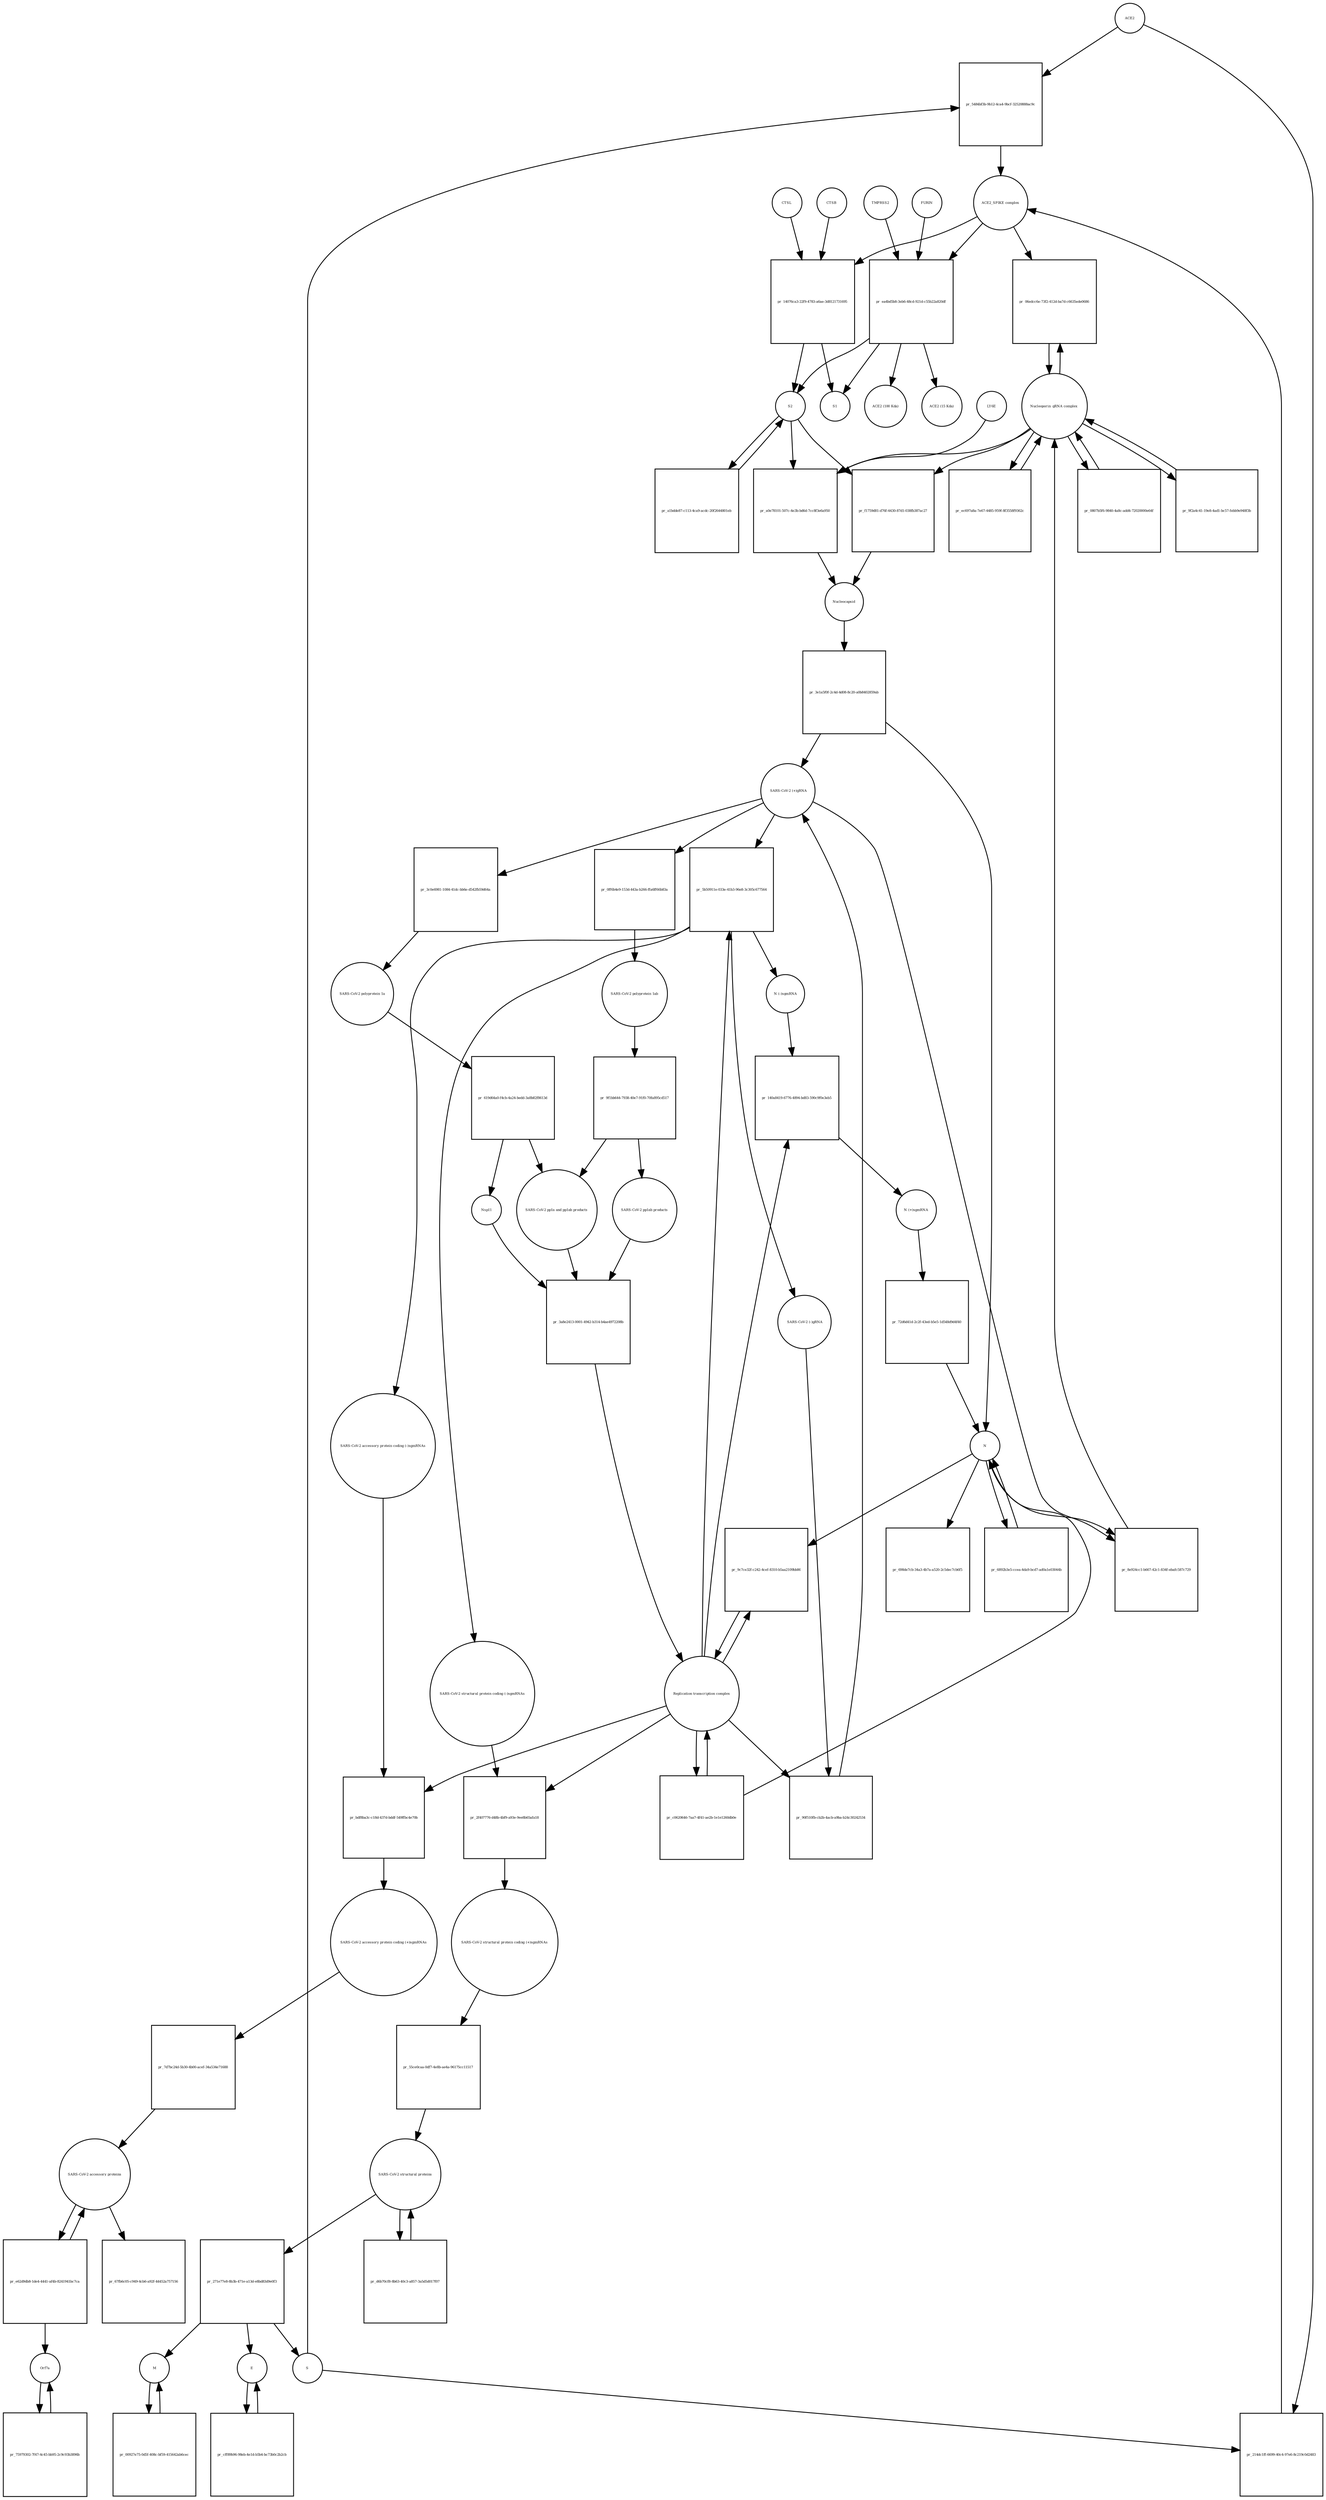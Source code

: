 strict digraph  {
ACE2 [annotation="", bipartite=0, cls=macromolecule, fontsize=4, label=ACE2, shape=circle];
"pr_5484bf3b-9b12-4ca4-9bcf-32520888ac9c" [annotation="", bipartite=1, cls=process, fontsize=4, label="pr_5484bf3b-9b12-4ca4-9bcf-32520888ac9c", shape=square];
"ACE2_SPIKE complex" [annotation="", bipartite=0, cls=complex, fontsize=4, label="ACE2_SPIKE complex", shape=circle];
S [annotation="", bipartite=0, cls="macromolecule multimer", fontsize=4, label=S, shape=circle];
"Nucleoporin_gRNA complex " [annotation="", bipartite=0, cls=complex, fontsize=4, label="Nucleoporin_gRNA complex ", shape=circle];
"pr_06edcc6e-73f2-412d-ba7d-c6635ede0686" [annotation="", bipartite=1, cls=process, fontsize=4, label="pr_06edcc6e-73f2-412d-ba7d-c6635ede0686", shape=square];
"pr_14076ca3-22f9-4783-a6ae-3d8121731695" [annotation="", bipartite=1, cls=process, fontsize=4, label="pr_14076ca3-22f9-4783-a6ae-3d8121731695", shape=square];
S2 [annotation="", bipartite=0, cls=macromolecule, fontsize=4, label=S2, shape=circle];
CTSB [annotation="", bipartite=0, cls=macromolecule, fontsize=4, label=CTSB, shape=circle];
CTSL [annotation="", bipartite=0, cls=macromolecule, fontsize=4, label=CTSL, shape=circle];
S1 [annotation="", bipartite=0, cls=macromolecule, fontsize=4, label=S1, shape=circle];
"pr_214dc1ff-6699-40c4-97e6-8c219c0d2483" [annotation="", bipartite=1, cls=process, fontsize=4, label="pr_214dc1ff-6699-40c4-97e6-8c219c0d2483", shape=square];
"pr_a0e78101-507c-4e3b-bd6d-7cc8f3e6a950" [annotation="", bipartite=1, cls=process, fontsize=4, label="pr_a0e78101-507c-4e3b-bd6d-7cc8f3e6a950", shape=square];
Nucleocapsid [annotation="", bipartite=0, cls=complex, fontsize=4, label=Nucleocapsid, shape=circle];
LY6E [annotation="", bipartite=0, cls=macromolecule, fontsize=4, label=LY6E, shape=circle];
"pr_f1759d81-d76f-4430-87d1-038fb387ac27" [annotation="", bipartite=1, cls=process, fontsize=4, label="pr_f1759d81-d76f-4430-87d1-038fb387ac27", shape=square];
"pr_3e1a5f0f-2c4d-4d08-8c20-a0b8402859ab" [annotation="", bipartite=1, cls=process, fontsize=4, label="pr_3e1a5f0f-2c4d-4d08-8c20-a0b8402859ab", shape=square];
" SARS-CoV-2 (+)gRNA" [annotation="", bipartite=0, cls="nucleic acid feature", fontsize=4, label=" SARS-CoV-2 (+)gRNA", shape=circle];
N [annotation="", bipartite=0, cls="macromolecule multimer", fontsize=4, label=N, shape=circle];
"SARS-CoV-2 polyprotein 1ab" [annotation="", bipartite=0, cls=macromolecule, fontsize=4, label="SARS-CoV-2 polyprotein 1ab", shape=circle];
"pr_9f1bb644-7938-40e7-91f0-70fa895cd517" [annotation="", bipartite=1, cls=process, fontsize=4, label="pr_9f1bb644-7938-40e7-91f0-70fa895cd517", shape=square];
"SARS-CoV-2 pp1ab products" [annotation="", bipartite=0, cls=complex, fontsize=4, label="SARS-CoV-2 pp1ab products", shape=circle];
"SARS-CoV-2 pp1a and pp1ab products" [annotation="", bipartite=0, cls=complex, fontsize=4, label="SARS-CoV-2 pp1a and pp1ab products", shape=circle];
"SARS-CoV-2 polyprotein 1a" [annotation="", bipartite=0, cls=macromolecule, fontsize=4, label="SARS-CoV-2 polyprotein 1a", shape=circle];
"pr_619d64a0-f4cb-4a24-bedd-3a8b82f8613d" [annotation="", bipartite=1, cls=process, fontsize=4, label="pr_619d64a0-f4cb-4a24-bedd-3a8b82f8613d", shape=square];
Nsp11 [annotation="", bipartite=0, cls=macromolecule, fontsize=4, label=Nsp11, shape=circle];
"pr_0807b5f6-9840-4a8c-add4-72020000e64f" [annotation="", bipartite=1, cls=process, fontsize=4, label="pr_0807b5f6-9840-4a8c-add4-72020000e64f", shape=square];
"pr_9f2a4c41-19e8-4ad1-bc57-febb9e948f3b" [annotation="", bipartite=1, cls=process, fontsize=4, label="pr_9f2a4c41-19e8-4ad1-bc57-febb9e948f3b", shape=square];
"SARS-CoV-2 structural proteins" [annotation="", bipartite=0, cls=complex, fontsize=4, label="SARS-CoV-2 structural proteins", shape=circle];
"pr_271e77e8-8b3b-471e-a13d-e8bd83d9e0f3" [annotation="", bipartite=1, cls=process, fontsize=4, label="pr_271e77e8-8b3b-471e-a13d-e8bd83d9e0f3", shape=square];
M [annotation="", bipartite=0, cls=macromolecule, fontsize=4, label=M, shape=circle];
E [annotation="", bipartite=0, cls=macromolecule, fontsize=4, label=E, shape=circle];
"Replication transcription complex" [annotation="", bipartite=0, cls=complex, fontsize=4, label="Replication transcription complex", shape=circle];
"pr_9c7ce32f-c242-4cef-8310-b5aa2109bb86" [annotation="", bipartite=1, cls=process, fontsize=4, label="pr_9c7ce32f-c242-4cef-8310-b5aa2109bb86", shape=square];
"pr_698de7cb-34a3-4b7a-a520-2c5dec7cb6f5" [annotation="", bipartite=1, cls=process, fontsize=4, label="pr_698de7cb-34a3-4b7a-a520-2c5dec7cb6f5", shape=square];
"SARS-CoV-2 accessory proteins" [annotation="", bipartite=0, cls=complex, fontsize=4, label="SARS-CoV-2 accessory proteins", shape=circle];
"pr_67fb6c05-c949-4cb6-a92f-44452a757156" [annotation="", bipartite=1, cls=process, fontsize=4, label="pr_67fb6c05-c949-4cb6-a92f-44452a757156", shape=square];
"pr_d6b70cf8-8b63-40c3-a857-3a5d5d017f07" [annotation="", bipartite=1, cls=process, fontsize=4, label="pr_d6b70cf8-8b63-40c3-a857-3a5d5d017f07", shape=square];
"pr_c0620646-7aa7-4f41-ae2b-1e1e1260db0e" [annotation="", bipartite=1, cls=process, fontsize=4, label="pr_c0620646-7aa7-4f41-ae2b-1e1e1260db0e", shape=square];
"pr_6892b3e5-ccea-4da9-bcd7-ad0a1e03044b" [annotation="", bipartite=1, cls=process, fontsize=4, label="pr_6892b3e5-ccea-4da9-bcd7-ad0a1e03044b", shape=square];
"pr_3a8e2413-0001-4942-b314-b4ae4972208b" [annotation="", bipartite=1, cls=process, fontsize=4, label="pr_3a8e2413-0001-4942-b314-b4ae4972208b", shape=square];
"SARS-CoV-2 accessory protein coding (-)sgmRNAs" [annotation="", bipartite=0, cls=complex, fontsize=4, label="SARS-CoV-2 accessory protein coding (-)sgmRNAs", shape=circle];
"pr_bdf8ba3c-c18d-437d-bddf-549ffbc4e70b" [annotation="", bipartite=1, cls=process, fontsize=4, label="pr_bdf8ba3c-c18d-437d-bddf-549ffbc4e70b", shape=square];
"SARS-CoV-2 accessory protein coding (+)sgmRNAs" [annotation="", bipartite=0, cls=complex, fontsize=4, label="SARS-CoV-2 accessory protein coding (+)sgmRNAs", shape=circle];
"SARS-CoV-2 structural protein coding (-)sgmRNAs" [annotation="", bipartite=0, cls=complex, fontsize=4, label="SARS-CoV-2 structural protein coding (-)sgmRNAs", shape=circle];
"pr_2f407776-d48b-4bf9-a93e-9ee8b65afa18" [annotation="", bipartite=1, cls=process, fontsize=4, label="pr_2f407776-d48b-4bf9-a93e-9ee8b65afa18", shape=square];
"SARS-CoV-2 structural protein coding (+)sgmRNAs" [annotation="", bipartite=0, cls=complex, fontsize=4, label="SARS-CoV-2 structural protein coding (+)sgmRNAs", shape=circle];
"N (-)sgmRNA" [annotation="", bipartite=0, cls="nucleic acid feature", fontsize=4, label="N (-)sgmRNA", shape=circle];
"pr_140a8419-6776-4894-bd83-590c9f0e3eb5" [annotation="", bipartite=1, cls=process, fontsize=4, label="pr_140a8419-6776-4894-bd83-590c9f0e3eb5", shape=square];
"N (+)sgmRNA" [annotation="", bipartite=0, cls="nucleic acid feature", fontsize=4, label="N (+)sgmRNA", shape=circle];
"pr_72d6d41d-2c2f-43ed-b5e5-1d548d9d4f40" [annotation="", bipartite=1, cls=process, fontsize=4, label="pr_72d6d41d-2c2f-43ed-b5e5-1d548d9d4f40", shape=square];
"pr_5b50911e-033e-41b3-96e8-3c305c677564" [annotation="", bipartite=1, cls=process, fontsize=4, label="pr_5b50911e-033e-41b3-96e8-3c305c677564", shape=square];
" SARS-CoV-2 (-)gRNA" [annotation="", bipartite=0, cls="nucleic acid feature", fontsize=4, label=" SARS-CoV-2 (-)gRNA", shape=circle];
"pr_3c0e6981-1084-41dc-bb6e-d542fb59d64a" [annotation="", bipartite=1, cls=process, fontsize=4, label="pr_3c0e6981-1084-41dc-bb6e-d542fb59d64a", shape=square];
"pr_0ff6b4e9-153d-443a-b266-ffa6ff66b83a" [annotation="", bipartite=1, cls=process, fontsize=4, label="pr_0ff6b4e9-153d-443a-b266-ffa6ff66b83a", shape=square];
"pr_7d7bc24d-5b30-4b00-acef-34a534e71688" [annotation="", bipartite=1, cls=process, fontsize=4, label="pr_7d7bc24d-5b30-4b00-acef-34a534e71688", shape=square];
"pr_55ce0caa-0df7-4e8b-ae4a-96175cc11517" [annotation="", bipartite=1, cls=process, fontsize=4, label="pr_55ce0caa-0df7-4e8b-ae4a-96175cc11517", shape=square];
"pr_90f510fb-cb2b-4acb-a9ba-b24c30242534" [annotation="", bipartite=1, cls=process, fontsize=4, label="pr_90f510fb-cb2b-4acb-a9ba-b24c30242534", shape=square];
"pr_8e924cc1-b667-42c1-834f-ebafc587c729" [annotation="", bipartite=1, cls=process, fontsize=4, label="pr_8e924cc1-b667-42c1-834f-ebafc587c729", shape=square];
"pr_ec697a8a-7e67-4485-959f-8f3558f9362c" [annotation="", bipartite=1, cls=process, fontsize=4, label="pr_ec697a8a-7e67-4485-959f-8f3558f9362c", shape=square];
"pr_e62d9db8-1de4-4441-af4b-8241941bc7ca" [annotation="", bipartite=1, cls=process, fontsize=4, label="pr_e62d9db8-1de4-4441-af4b-8241941bc7ca", shape=square];
Orf7a [annotation="", bipartite=0, cls=macromolecule, fontsize=4, label=Orf7a, shape=circle];
"pr_ea4bd5b8-3eb6-48cd-921d-c55b22a820df" [annotation="", bipartite=1, cls=process, fontsize=4, label="pr_ea4bd5b8-3eb6-48cd-921d-c55b22a820df", shape=square];
FURIN [annotation="", bipartite=0, cls=macromolecule, fontsize=4, label=FURIN, shape=circle];
TMPRSS2 [annotation="", bipartite=0, cls=macromolecule, fontsize=4, label=TMPRSS2, shape=circle];
"ACE2 (100 Kda)" [annotation="", bipartite=0, cls=macromolecule, fontsize=4, label="ACE2 (100 Kda)", shape=circle];
"ACE2 (15 Kda)" [annotation="", bipartite=0, cls=macromolecule, fontsize=4, label="ACE2 (15 Kda)", shape=circle];
"pr_a1bdde87-c113-4ca9-acdc-20f2644801eb" [annotation="", bipartite=1, cls=process, fontsize=4, label="pr_a1bdde87-c113-4ca9-acdc-20f2644801eb", shape=square];
"pr_cff89b96-98eb-4e1d-b5b4-bc73b0c2b2cb" [annotation="", bipartite=1, cls=process, fontsize=4, label="pr_cff89b96-98eb-4e1d-b5b4-bc73b0c2b2cb", shape=square];
"pr_00927e75-0d5f-408c-bf59-415642ab6cec" [annotation="", bipartite=1, cls=process, fontsize=4, label="pr_00927e75-0d5f-408c-bf59-415642ab6cec", shape=square];
"pr_75979302-7f47-4c45-bb95-2c9c93b3896b" [annotation="", bipartite=1, cls=process, fontsize=4, label="pr_75979302-7f47-4c45-bb95-2c9c93b3896b", shape=square];
ACE2 -> "pr_5484bf3b-9b12-4ca4-9bcf-32520888ac9c"  [annotation="", interaction_type=consumption];
ACE2 -> "pr_214dc1ff-6699-40c4-97e6-8c219c0d2483"  [annotation="", interaction_type=consumption];
"pr_5484bf3b-9b12-4ca4-9bcf-32520888ac9c" -> "ACE2_SPIKE complex"  [annotation="", interaction_type=production];
"ACE2_SPIKE complex" -> "pr_06edcc6e-73f2-412d-ba7d-c6635ede0686"  [annotation="urn_miriam_pubmed_32142651|urn_miriam_pubmed_32094589", interaction_type=stimulation];
"ACE2_SPIKE complex" -> "pr_14076ca3-22f9-4783-a6ae-3d8121731695"  [annotation="", interaction_type=consumption];
"ACE2_SPIKE complex" -> "pr_ea4bd5b8-3eb6-48cd-921d-c55b22a820df"  [annotation="", interaction_type=consumption];
S -> "pr_5484bf3b-9b12-4ca4-9bcf-32520888ac9c"  [annotation="", interaction_type=consumption];
S -> "pr_214dc1ff-6699-40c4-97e6-8c219c0d2483"  [annotation="", interaction_type=consumption];
"Nucleoporin_gRNA complex " -> "pr_06edcc6e-73f2-412d-ba7d-c6635ede0686"  [annotation="", interaction_type=consumption];
"Nucleoporin_gRNA complex " -> "pr_a0e78101-507c-4e3b-bd6d-7cc8f3e6a950"  [annotation="", interaction_type=consumption];
"Nucleoporin_gRNA complex " -> "pr_f1759d81-d76f-4430-87d1-038fb387ac27"  [annotation="", interaction_type=consumption];
"Nucleoporin_gRNA complex " -> "pr_0807b5f6-9840-4a8c-add4-72020000e64f"  [annotation="", interaction_type=consumption];
"Nucleoporin_gRNA complex " -> "pr_9f2a4c41-19e8-4ad1-bc57-febb9e948f3b"  [annotation="", interaction_type=consumption];
"Nucleoporin_gRNA complex " -> "pr_ec697a8a-7e67-4485-959f-8f3558f9362c"  [annotation="", interaction_type=consumption];
"pr_06edcc6e-73f2-412d-ba7d-c6635ede0686" -> "Nucleoporin_gRNA complex "  [annotation="", interaction_type=production];
"pr_14076ca3-22f9-4783-a6ae-3d8121731695" -> S2  [annotation="", interaction_type=production];
"pr_14076ca3-22f9-4783-a6ae-3d8121731695" -> S1  [annotation="", interaction_type=production];
S2 -> "pr_a0e78101-507c-4e3b-bd6d-7cc8f3e6a950"  [annotation="urn_miriam_doi_10.1101%2F2020.03.05.979260|urn_miriam_doi_10.1101%2F2020.04.02.021469", interaction_type=stimulation];
S2 -> "pr_f1759d81-d76f-4430-87d1-038fb387ac27"  [annotation="", interaction_type=stimulation];
S2 -> "pr_a1bdde87-c113-4ca9-acdc-20f2644801eb"  [annotation="", interaction_type=consumption];
CTSB -> "pr_14076ca3-22f9-4783-a6ae-3d8121731695"  [annotation=urn_miriam_pubmed_32142651, interaction_type=catalysis];
CTSL -> "pr_14076ca3-22f9-4783-a6ae-3d8121731695"  [annotation=urn_miriam_pubmed_32142651, interaction_type=catalysis];
"pr_214dc1ff-6699-40c4-97e6-8c219c0d2483" -> "ACE2_SPIKE complex"  [annotation="", interaction_type=production];
"pr_a0e78101-507c-4e3b-bd6d-7cc8f3e6a950" -> Nucleocapsid  [annotation="", interaction_type=production];
Nucleocapsid -> "pr_3e1a5f0f-2c4d-4d08-8c20-a0b8402859ab"  [annotation="", interaction_type=consumption];
LY6E -> "pr_a0e78101-507c-4e3b-bd6d-7cc8f3e6a950"  [annotation="urn_miriam_doi_10.1101%2F2020.03.05.979260|urn_miriam_doi_10.1101%2F2020.04.02.021469", interaction_type=inhibition];
"pr_f1759d81-d76f-4430-87d1-038fb387ac27" -> Nucleocapsid  [annotation="", interaction_type=production];
"pr_3e1a5f0f-2c4d-4d08-8c20-a0b8402859ab" -> " SARS-CoV-2 (+)gRNA"  [annotation="", interaction_type=production];
"pr_3e1a5f0f-2c4d-4d08-8c20-a0b8402859ab" -> N  [annotation="", interaction_type=production];
" SARS-CoV-2 (+)gRNA" -> "pr_5b50911e-033e-41b3-96e8-3c305c677564"  [annotation="", interaction_type=consumption];
" SARS-CoV-2 (+)gRNA" -> "pr_3c0e6981-1084-41dc-bb6e-d542fb59d64a"  [annotation="", interaction_type=consumption];
" SARS-CoV-2 (+)gRNA" -> "pr_0ff6b4e9-153d-443a-b266-ffa6ff66b83a"  [annotation="", interaction_type=consumption];
" SARS-CoV-2 (+)gRNA" -> "pr_8e924cc1-b667-42c1-834f-ebafc587c729"  [annotation="", interaction_type=consumption];
N -> "pr_9c7ce32f-c242-4cef-8310-b5aa2109bb86"  [annotation="", interaction_type=consumption];
N -> "pr_698de7cb-34a3-4b7a-a520-2c5dec7cb6f5"  [annotation="", interaction_type=consumption];
N -> "pr_6892b3e5-ccea-4da9-bcd7-ad0a1e03044b"  [annotation="", interaction_type=consumption];
N -> "pr_8e924cc1-b667-42c1-834f-ebafc587c729"  [annotation="", interaction_type=consumption];
"SARS-CoV-2 polyprotein 1ab" -> "pr_9f1bb644-7938-40e7-91f0-70fa895cd517"  [annotation=urn_miriam_pubmed_31226023, interaction_type=catalysis];
"pr_9f1bb644-7938-40e7-91f0-70fa895cd517" -> "SARS-CoV-2 pp1ab products"  [annotation="", interaction_type=production];
"pr_9f1bb644-7938-40e7-91f0-70fa895cd517" -> "SARS-CoV-2 pp1a and pp1ab products"  [annotation="", interaction_type=production];
"SARS-CoV-2 pp1ab products" -> "pr_3a8e2413-0001-4942-b314-b4ae4972208b"  [annotation="", interaction_type=consumption];
"SARS-CoV-2 pp1a and pp1ab products" -> "pr_3a8e2413-0001-4942-b314-b4ae4972208b"  [annotation="", interaction_type=consumption];
"SARS-CoV-2 polyprotein 1a" -> "pr_619d64a0-f4cb-4a24-bedd-3a8b82f8613d"  [annotation=urn_miriam_pubmed_31226023, interaction_type=catalysis];
"pr_619d64a0-f4cb-4a24-bedd-3a8b82f8613d" -> Nsp11  [annotation="", interaction_type=production];
"pr_619d64a0-f4cb-4a24-bedd-3a8b82f8613d" -> "SARS-CoV-2 pp1a and pp1ab products"  [annotation="", interaction_type=production];
Nsp11 -> "pr_3a8e2413-0001-4942-b314-b4ae4972208b"  [annotation="", interaction_type=consumption];
"pr_0807b5f6-9840-4a8c-add4-72020000e64f" -> "Nucleoporin_gRNA complex "  [annotation="", interaction_type=production];
"pr_9f2a4c41-19e8-4ad1-bc57-febb9e948f3b" -> "Nucleoporin_gRNA complex "  [annotation="", interaction_type=production];
"SARS-CoV-2 structural proteins" -> "pr_271e77e8-8b3b-471e-a13d-e8bd83d9e0f3"  [annotation="", interaction_type=consumption];
"SARS-CoV-2 structural proteins" -> "pr_d6b70cf8-8b63-40c3-a857-3a5d5d017f07"  [annotation="", interaction_type=consumption];
"pr_271e77e8-8b3b-471e-a13d-e8bd83d9e0f3" -> M  [annotation="", interaction_type=production];
"pr_271e77e8-8b3b-471e-a13d-e8bd83d9e0f3" -> E  [annotation="", interaction_type=production];
"pr_271e77e8-8b3b-471e-a13d-e8bd83d9e0f3" -> S  [annotation="", interaction_type=production];
M -> "pr_00927e75-0d5f-408c-bf59-415642ab6cec"  [annotation="", interaction_type=consumption];
E -> "pr_cff89b96-98eb-4e1d-b5b4-bc73b0c2b2cb"  [annotation="", interaction_type=consumption];
"Replication transcription complex" -> "pr_9c7ce32f-c242-4cef-8310-b5aa2109bb86"  [annotation="", interaction_type=consumption];
"Replication transcription complex" -> "pr_c0620646-7aa7-4f41-ae2b-1e1e1260db0e"  [annotation="", interaction_type=consumption];
"Replication transcription complex" -> "pr_bdf8ba3c-c18d-437d-bddf-549ffbc4e70b"  [annotation="", interaction_type="necessary stimulation"];
"Replication transcription complex" -> "pr_2f407776-d48b-4bf9-a93e-9ee8b65afa18"  [annotation="", interaction_type="necessary stimulation"];
"Replication transcription complex" -> "pr_140a8419-6776-4894-bd83-590c9f0e3eb5"  [annotation="", interaction_type="necessary stimulation"];
"Replication transcription complex" -> "pr_5b50911e-033e-41b3-96e8-3c305c677564"  [annotation="", interaction_type="necessary stimulation"];
"Replication transcription complex" -> "pr_90f510fb-cb2b-4acb-a9ba-b24c30242534"  [annotation="", interaction_type="necessary stimulation"];
"pr_9c7ce32f-c242-4cef-8310-b5aa2109bb86" -> "Replication transcription complex"  [annotation="", interaction_type=production];
"SARS-CoV-2 accessory proteins" -> "pr_67fb6c05-c949-4cb6-a92f-44452a757156"  [annotation="", interaction_type=consumption];
"SARS-CoV-2 accessory proteins" -> "pr_e62d9db8-1de4-4441-af4b-8241941bc7ca"  [annotation="", interaction_type=consumption];
"pr_d6b70cf8-8b63-40c3-a857-3a5d5d017f07" -> "SARS-CoV-2 structural proteins"  [annotation="", interaction_type=production];
"pr_c0620646-7aa7-4f41-ae2b-1e1e1260db0e" -> "Replication transcription complex"  [annotation="", interaction_type=production];
"pr_c0620646-7aa7-4f41-ae2b-1e1e1260db0e" -> N  [annotation="", interaction_type=production];
"pr_6892b3e5-ccea-4da9-bcd7-ad0a1e03044b" -> N  [annotation="", interaction_type=production];
"pr_3a8e2413-0001-4942-b314-b4ae4972208b" -> "Replication transcription complex"  [annotation="", interaction_type=production];
"SARS-CoV-2 accessory protein coding (-)sgmRNAs" -> "pr_bdf8ba3c-c18d-437d-bddf-549ffbc4e70b"  [annotation="", interaction_type=consumption];
"pr_bdf8ba3c-c18d-437d-bddf-549ffbc4e70b" -> "SARS-CoV-2 accessory protein coding (+)sgmRNAs"  [annotation="", interaction_type=production];
"SARS-CoV-2 accessory protein coding (+)sgmRNAs" -> "pr_7d7bc24d-5b30-4b00-acef-34a534e71688"  [annotation="", interaction_type=consumption];
"SARS-CoV-2 structural protein coding (-)sgmRNAs" -> "pr_2f407776-d48b-4bf9-a93e-9ee8b65afa18"  [annotation="", interaction_type=consumption];
"pr_2f407776-d48b-4bf9-a93e-9ee8b65afa18" -> "SARS-CoV-2 structural protein coding (+)sgmRNAs"  [annotation="", interaction_type=production];
"SARS-CoV-2 structural protein coding (+)sgmRNAs" -> "pr_55ce0caa-0df7-4e8b-ae4a-96175cc11517"  [annotation="", interaction_type=consumption];
"N (-)sgmRNA" -> "pr_140a8419-6776-4894-bd83-590c9f0e3eb5"  [annotation="", interaction_type=consumption];
"pr_140a8419-6776-4894-bd83-590c9f0e3eb5" -> "N (+)sgmRNA"  [annotation="", interaction_type=production];
"N (+)sgmRNA" -> "pr_72d6d41d-2c2f-43ed-b5e5-1d548d9d4f40"  [annotation="", interaction_type=consumption];
"pr_72d6d41d-2c2f-43ed-b5e5-1d548d9d4f40" -> N  [annotation="", interaction_type=production];
"pr_5b50911e-033e-41b3-96e8-3c305c677564" -> " SARS-CoV-2 (-)gRNA"  [annotation="", interaction_type=production];
"pr_5b50911e-033e-41b3-96e8-3c305c677564" -> "SARS-CoV-2 accessory protein coding (-)sgmRNAs"  [annotation="", interaction_type=production];
"pr_5b50911e-033e-41b3-96e8-3c305c677564" -> "SARS-CoV-2 structural protein coding (-)sgmRNAs"  [annotation="", interaction_type=production];
"pr_5b50911e-033e-41b3-96e8-3c305c677564" -> "N (-)sgmRNA"  [annotation="", interaction_type=production];
" SARS-CoV-2 (-)gRNA" -> "pr_90f510fb-cb2b-4acb-a9ba-b24c30242534"  [annotation="", interaction_type=consumption];
"pr_3c0e6981-1084-41dc-bb6e-d542fb59d64a" -> "SARS-CoV-2 polyprotein 1a"  [annotation="", interaction_type=production];
"pr_0ff6b4e9-153d-443a-b266-ffa6ff66b83a" -> "SARS-CoV-2 polyprotein 1ab"  [annotation="", interaction_type=production];
"pr_7d7bc24d-5b30-4b00-acef-34a534e71688" -> "SARS-CoV-2 accessory proteins"  [annotation="", interaction_type=production];
"pr_55ce0caa-0df7-4e8b-ae4a-96175cc11517" -> "SARS-CoV-2 structural proteins"  [annotation="", interaction_type=production];
"pr_90f510fb-cb2b-4acb-a9ba-b24c30242534" -> " SARS-CoV-2 (+)gRNA"  [annotation="", interaction_type=production];
"pr_8e924cc1-b667-42c1-834f-ebafc587c729" -> "Nucleoporin_gRNA complex "  [annotation="", interaction_type=production];
"pr_ec697a8a-7e67-4485-959f-8f3558f9362c" -> "Nucleoporin_gRNA complex "  [annotation="", interaction_type=production];
"pr_e62d9db8-1de4-4441-af4b-8241941bc7ca" -> "SARS-CoV-2 accessory proteins"  [annotation="", interaction_type=production];
"pr_e62d9db8-1de4-4441-af4b-8241941bc7ca" -> Orf7a  [annotation="", interaction_type=production];
Orf7a -> "pr_75979302-7f47-4c45-bb95-2c9c93b3896b"  [annotation="", interaction_type=consumption];
"pr_ea4bd5b8-3eb6-48cd-921d-c55b22a820df" -> S2  [annotation="", interaction_type=production];
"pr_ea4bd5b8-3eb6-48cd-921d-c55b22a820df" -> "ACE2 (100 Kda)"  [annotation="", interaction_type=production];
"pr_ea4bd5b8-3eb6-48cd-921d-c55b22a820df" -> S1  [annotation="", interaction_type=production];
"pr_ea4bd5b8-3eb6-48cd-921d-c55b22a820df" -> "ACE2 (15 Kda)"  [annotation="", interaction_type=production];
FURIN -> "pr_ea4bd5b8-3eb6-48cd-921d-c55b22a820df"  [annotation="", interaction_type=catalysis];
TMPRSS2 -> "pr_ea4bd5b8-3eb6-48cd-921d-c55b22a820df"  [annotation="", interaction_type=catalysis];
"pr_a1bdde87-c113-4ca9-acdc-20f2644801eb" -> S2  [annotation="", interaction_type=production];
"pr_cff89b96-98eb-4e1d-b5b4-bc73b0c2b2cb" -> E  [annotation="", interaction_type=production];
"pr_00927e75-0d5f-408c-bf59-415642ab6cec" -> M  [annotation="", interaction_type=production];
"pr_75979302-7f47-4c45-bb95-2c9c93b3896b" -> Orf7a  [annotation="", interaction_type=production];
}
